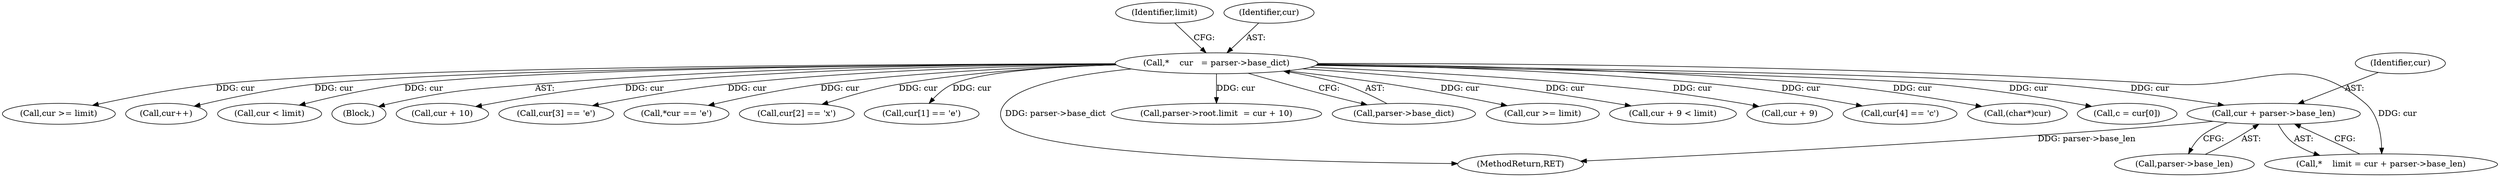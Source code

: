 digraph "0_savannah_e3058617f384cb6709f3878f753fa17aca9e3a30@pointer" {
"1000282" [label="(Call,cur + parser->base_len)"];
"1000274" [label="(Call,*    cur   = parser->base_dict)"];
"1000337" [label="(Call,cur >= limit)"];
"1000281" [label="(Identifier,limit)"];
"1000334" [label="(Call,cur++)"];
"1000381" [label="(Call,cur < limit)"];
"1000272" [label="(Block,)"];
"1000283" [label="(Identifier,cur)"];
"1000282" [label="(Call,cur + parser->base_len)"];
"1000363" [label="(Call,cur + 10)"];
"1000323" [label="(Call,cur[3] == 'e')"];
"1000387" [label="(Call,*cur == 'e')"];
"1000284" [label="(Call,parser->base_len)"];
"1000317" [label="(Call,cur[2] == 'x')"];
"1000311" [label="(Call,cur[1] == 'e')"];
"1000357" [label="(Call,parser->root.limit  = cur + 10)"];
"1000275" [label="(Identifier,cur)"];
"1000280" [label="(Call,*    limit = cur + parser->base_len)"];
"1000274" [label="(Call,*    cur   = parser->base_dict)"];
"1000276" [label="(Call,parser->base_dict)"];
"1000431" [label="(Call,cur >= limit)"];
"1000303" [label="(Call,cur + 9 < limit)"];
"1000304" [label="(Call,cur + 9)"];
"1000328" [label="(Call,cur[4] == 'c')"];
"1000393" [label="(Call,(char*)cur)"];
"1000727" [label="(MethodReturn,RET)"];
"1000293" [label="(Call,c = cur[0])"];
"1000282" -> "1000280"  [label="AST: "];
"1000282" -> "1000284"  [label="CFG: "];
"1000283" -> "1000282"  [label="AST: "];
"1000284" -> "1000282"  [label="AST: "];
"1000280" -> "1000282"  [label="CFG: "];
"1000282" -> "1000727"  [label="DDG: parser->base_len"];
"1000274" -> "1000282"  [label="DDG: cur"];
"1000274" -> "1000272"  [label="AST: "];
"1000274" -> "1000276"  [label="CFG: "];
"1000275" -> "1000274"  [label="AST: "];
"1000276" -> "1000274"  [label="AST: "];
"1000281" -> "1000274"  [label="CFG: "];
"1000274" -> "1000727"  [label="DDG: parser->base_dict"];
"1000274" -> "1000280"  [label="DDG: cur"];
"1000274" -> "1000293"  [label="DDG: cur"];
"1000274" -> "1000303"  [label="DDG: cur"];
"1000274" -> "1000304"  [label="DDG: cur"];
"1000274" -> "1000311"  [label="DDG: cur"];
"1000274" -> "1000317"  [label="DDG: cur"];
"1000274" -> "1000323"  [label="DDG: cur"];
"1000274" -> "1000328"  [label="DDG: cur"];
"1000274" -> "1000334"  [label="DDG: cur"];
"1000274" -> "1000337"  [label="DDG: cur"];
"1000274" -> "1000357"  [label="DDG: cur"];
"1000274" -> "1000363"  [label="DDG: cur"];
"1000274" -> "1000381"  [label="DDG: cur"];
"1000274" -> "1000387"  [label="DDG: cur"];
"1000274" -> "1000393"  [label="DDG: cur"];
"1000274" -> "1000431"  [label="DDG: cur"];
}
